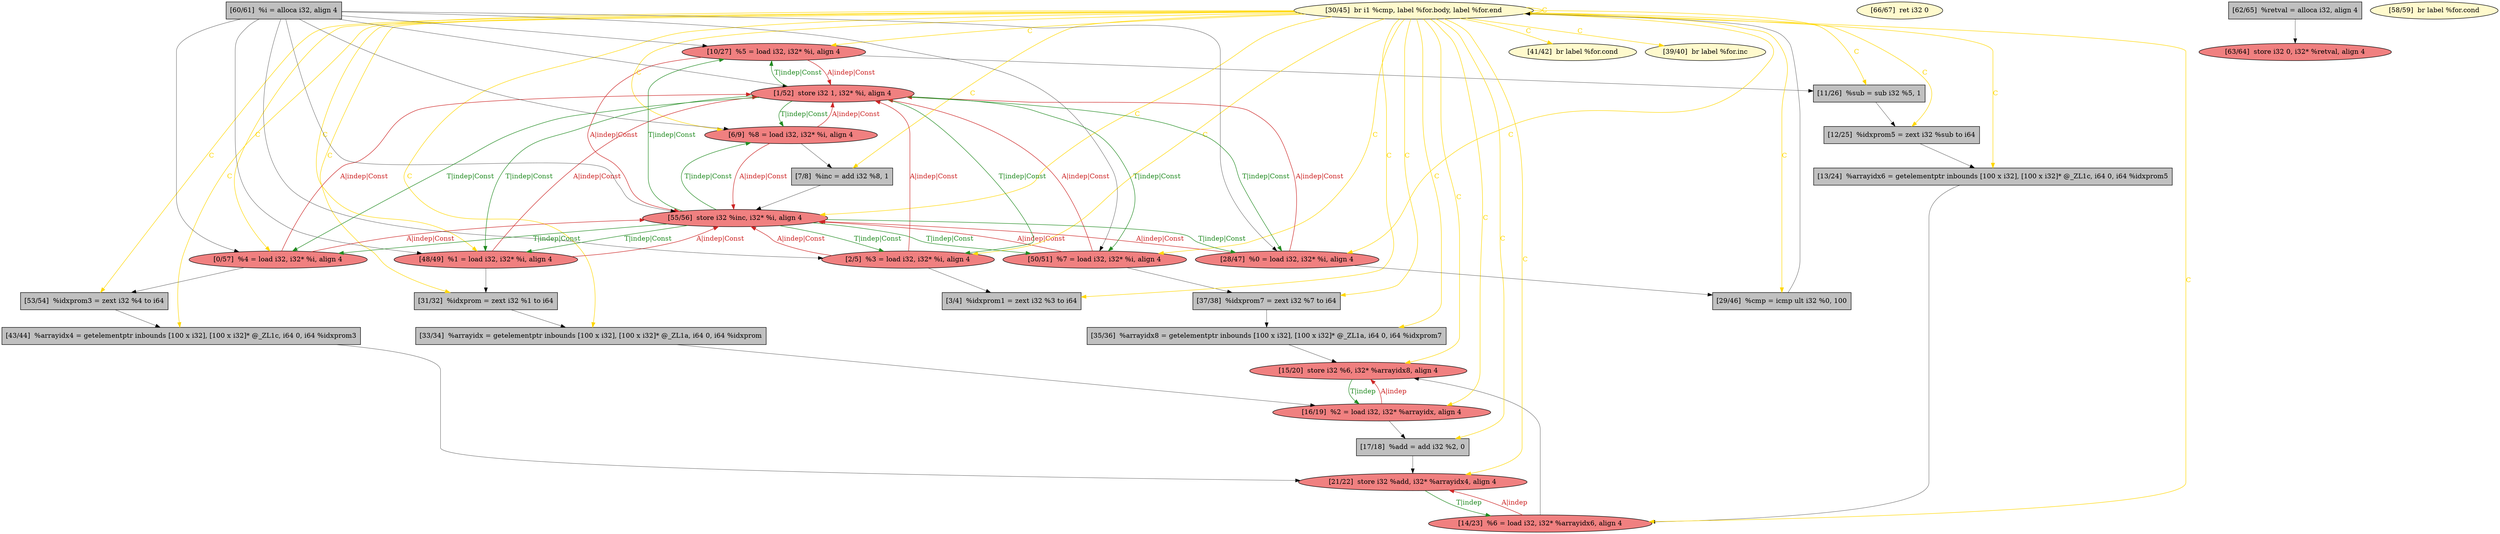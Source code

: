 
digraph G {


node63 [fillcolor=lightcoral,label="[15/20]  store i32 %6, i32* %arrayidx8, align 4",shape=ellipse,style=filled ]
node62 [fillcolor=lightcoral,label="[10/27]  %5 = load i32, i32* %i, align 4",shape=ellipse,style=filled ]
node61 [fillcolor=grey,label="[13/24]  %arrayidx6 = getelementptr inbounds [100 x i32], [100 x i32]* @_ZL1c, i64 0, i64 %idxprom5",shape=rectangle,style=filled ]
node60 [fillcolor=lightcoral,label="[21/22]  store i32 %add, i32* %arrayidx4, align 4",shape=ellipse,style=filled ]
node58 [fillcolor=lemonchiffon,label="[41/42]  br label %for.cond",shape=ellipse,style=filled ]
node57 [fillcolor=grey,label="[11/26]  %sub = sub i32 %5, 1",shape=rectangle,style=filled ]
node56 [fillcolor=lemonchiffon,label="[66/67]  ret i32 0",shape=ellipse,style=filled ]
node59 [fillcolor=lightcoral,label="[50/51]  %7 = load i32, i32* %i, align 4",shape=ellipse,style=filled ]
node53 [fillcolor=grey,label="[37/38]  %idxprom7 = zext i32 %7 to i64",shape=rectangle,style=filled ]
node52 [fillcolor=grey,label="[7/8]  %inc = add i32 %8, 1",shape=rectangle,style=filled ]
node51 [fillcolor=grey,label="[62/65]  %retval = alloca i32, align 4",shape=rectangle,style=filled ]
node39 [fillcolor=lightcoral,label="[14/23]  %6 = load i32, i32* %arrayidx6, align 4",shape=ellipse,style=filled ]
node65 [fillcolor=grey,label="[53/54]  %idxprom3 = zext i32 %4 to i64",shape=rectangle,style=filled ]
node64 [fillcolor=grey,label="[43/44]  %arrayidx4 = getelementptr inbounds [100 x i32], [100 x i32]* @_ZL1c, i64 0, i64 %idxprom3",shape=rectangle,style=filled ]
node44 [fillcolor=grey,label="[3/4]  %idxprom1 = zext i32 %3 to i64",shape=rectangle,style=filled ]
node38 [fillcolor=lemonchiffon,label="[30/45]  br i1 %cmp, label %for.body, label %for.end",shape=ellipse,style=filled ]
node36 [fillcolor=grey,label="[35/36]  %arrayidx8 = getelementptr inbounds [100 x i32], [100 x i32]* @_ZL1a, i64 0, i64 %idxprom7",shape=rectangle,style=filled ]
node47 [fillcolor=lightcoral,label="[28/47]  %0 = load i32, i32* %i, align 4",shape=ellipse,style=filled ]
node50 [fillcolor=lightcoral,label="[2/5]  %3 = load i32, i32* %i, align 4",shape=ellipse,style=filled ]
node34 [fillcolor=lightcoral,label="[0/57]  %4 = load i32, i32* %i, align 4",shape=ellipse,style=filled ]
node45 [fillcolor=lightcoral,label="[48/49]  %1 = load i32, i32* %i, align 4",shape=ellipse,style=filled ]
node54 [fillcolor=lightcoral,label="[6/9]  %8 = load i32, i32* %i, align 4",shape=ellipse,style=filled ]
node40 [fillcolor=lightcoral,label="[16/19]  %2 = load i32, i32* %arrayidx, align 4",shape=ellipse,style=filled ]
node67 [fillcolor=lightcoral,label="[63/64]  store i32 0, i32* %retval, align 4",shape=ellipse,style=filled ]
node48 [fillcolor=grey,label="[29/46]  %cmp = icmp ult i32 %0, 100",shape=rectangle,style=filled ]
node35 [fillcolor=lemonchiffon,label="[58/59]  br label %for.cond",shape=ellipse,style=filled ]
node49 [fillcolor=lemonchiffon,label="[39/40]  br label %for.inc",shape=ellipse,style=filled ]
node37 [fillcolor=grey,label="[17/18]  %add = add i32 %2, 0",shape=rectangle,style=filled ]
node41 [fillcolor=grey,label="[33/34]  %arrayidx = getelementptr inbounds [100 x i32], [100 x i32]* @_ZL1a, i64 0, i64 %idxprom",shape=rectangle,style=filled ]
node43 [fillcolor=grey,label="[31/32]  %idxprom = zext i32 %1 to i64",shape=rectangle,style=filled ]
node42 [fillcolor=grey,label="[60/61]  %i = alloca i32, align 4",shape=rectangle,style=filled ]
node66 [fillcolor=lightcoral,label="[1/52]  store i32 1, i32* %i, align 4",shape=ellipse,style=filled ]
node55 [fillcolor=lightcoral,label="[55/56]  store i32 %inc, i32* %i, align 4",shape=ellipse,style=filled ]
node46 [fillcolor=grey,label="[12/25]  %idxprom5 = zext i32 %sub to i64",shape=rectangle,style=filled ]

node38->node50 [style=solid,color=gold,label="C",penwidth=1.0,fontcolor=gold ]
node38->node34 [style=solid,color=gold,label="C",penwidth=1.0,fontcolor=gold ]
node47->node55 [style=solid,color=firebrick3,label="A|indep|Const",penwidth=1.0,fontcolor=firebrick3 ]
node38->node55 [style=solid,color=gold,label="C",penwidth=1.0,fontcolor=gold ]
node38->node52 [style=solid,color=gold,label="C",penwidth=1.0,fontcolor=gold ]
node38->node54 [style=solid,color=gold,label="C",penwidth=1.0,fontcolor=gold ]
node46->node61 [style=solid,color=black,label="",penwidth=0.5,fontcolor=black ]
node42->node50 [style=solid,color=black,label="",penwidth=0.5,fontcolor=black ]
node47->node48 [style=solid,color=black,label="",penwidth=0.5,fontcolor=black ]
node40->node63 [style=solid,color=firebrick3,label="A|indep",penwidth=1.0,fontcolor=firebrick3 ]
node63->node40 [style=solid,color=forestgreen,label="T|indep",penwidth=1.0,fontcolor=forestgreen ]
node62->node57 [style=solid,color=black,label="",penwidth=0.5,fontcolor=black ]
node42->node54 [style=solid,color=black,label="",penwidth=0.5,fontcolor=black ]
node42->node55 [style=solid,color=black,label="",penwidth=0.5,fontcolor=black ]
node55->node59 [style=solid,color=forestgreen,label="T|indep|Const",penwidth=1.0,fontcolor=forestgreen ]
node38->node37 [style=solid,color=gold,label="C",penwidth=1.0,fontcolor=gold ]
node42->node66 [style=solid,color=black,label="",penwidth=0.5,fontcolor=black ]
node59->node55 [style=solid,color=firebrick3,label="A|indep|Const",penwidth=1.0,fontcolor=firebrick3 ]
node65->node64 [style=solid,color=black,label="",penwidth=0.5,fontcolor=black ]
node50->node44 [style=solid,color=black,label="",penwidth=0.5,fontcolor=black ]
node40->node37 [style=solid,color=black,label="",penwidth=0.5,fontcolor=black ]
node52->node55 [style=solid,color=black,label="",penwidth=0.5,fontcolor=black ]
node34->node65 [style=solid,color=black,label="",penwidth=0.5,fontcolor=black ]
node38->node43 [style=solid,color=gold,label="C",penwidth=1.0,fontcolor=gold ]
node55->node47 [style=solid,color=forestgreen,label="T|indep|Const",penwidth=1.0,fontcolor=forestgreen ]
node62->node55 [style=solid,color=firebrick3,label="A|indep|Const",penwidth=1.0,fontcolor=firebrick3 ]
node43->node41 [style=solid,color=black,label="",penwidth=0.5,fontcolor=black ]
node34->node66 [style=solid,color=firebrick3,label="A|indep|Const",penwidth=1.0,fontcolor=firebrick3 ]
node66->node62 [style=solid,color=forestgreen,label="T|indep|Const",penwidth=1.0,fontcolor=forestgreen ]
node36->node63 [style=solid,color=black,label="",penwidth=0.5,fontcolor=black ]
node38->node57 [style=solid,color=gold,label="C",penwidth=1.0,fontcolor=gold ]
node38->node60 [style=solid,color=gold,label="C",penwidth=1.0,fontcolor=gold ]
node38->node61 [style=solid,color=gold,label="C",penwidth=1.0,fontcolor=gold ]
node38->node62 [style=solid,color=gold,label="C",penwidth=1.0,fontcolor=gold ]
node42->node45 [style=solid,color=black,label="",penwidth=0.5,fontcolor=black ]
node39->node63 [style=solid,color=black,label="",penwidth=0.5,fontcolor=black ]
node38->node39 [style=solid,color=gold,label="C",penwidth=1.0,fontcolor=gold ]
node54->node55 [style=solid,color=firebrick3,label="A|indep|Const",penwidth=1.0,fontcolor=firebrick3 ]
node38->node44 [style=solid,color=gold,label="C",penwidth=1.0,fontcolor=gold ]
node53->node36 [style=solid,color=black,label="",penwidth=0.5,fontcolor=black ]
node47->node66 [style=solid,color=firebrick3,label="A|indep|Const",penwidth=1.0,fontcolor=firebrick3 ]
node41->node40 [style=solid,color=black,label="",penwidth=0.5,fontcolor=black ]
node59->node53 [style=solid,color=black,label="",penwidth=0.5,fontcolor=black ]
node38->node49 [style=solid,color=gold,label="C",penwidth=1.0,fontcolor=gold ]
node55->node62 [style=solid,color=forestgreen,label="T|indep|Const",penwidth=1.0,fontcolor=forestgreen ]
node38->node46 [style=solid,color=gold,label="C",penwidth=1.0,fontcolor=gold ]
node38->node53 [style=solid,color=gold,label="C",penwidth=1.0,fontcolor=gold ]
node60->node39 [style=solid,color=forestgreen,label="T|indep",penwidth=1.0,fontcolor=forestgreen ]
node66->node34 [style=solid,color=forestgreen,label="T|indep|Const",penwidth=1.0,fontcolor=forestgreen ]
node38->node40 [style=solid,color=gold,label="C",penwidth=1.0,fontcolor=gold ]
node38->node63 [style=solid,color=gold,label="C",penwidth=1.0,fontcolor=gold ]
node38->node64 [style=solid,color=gold,label="C",penwidth=1.0,fontcolor=gold ]
node38->node45 [style=solid,color=gold,label="C",penwidth=1.0,fontcolor=gold ]
node42->node62 [style=solid,color=black,label="",penwidth=0.5,fontcolor=black ]
node38->node65 [style=solid,color=gold,label="C",penwidth=1.0,fontcolor=gold ]
node55->node54 [style=solid,color=forestgreen,label="T|indep|Const",penwidth=1.0,fontcolor=forestgreen ]
node38->node47 [style=solid,color=gold,label="C",penwidth=1.0,fontcolor=gold ]
node37->node60 [style=solid,color=black,label="",penwidth=0.5,fontcolor=black ]
node61->node39 [style=solid,color=black,label="",penwidth=0.5,fontcolor=black ]
node66->node59 [style=solid,color=forestgreen,label="T|indep|Const",penwidth=1.0,fontcolor=forestgreen ]
node38->node59 [style=solid,color=gold,label="C",penwidth=1.0,fontcolor=gold ]
node55->node34 [style=solid,color=forestgreen,label="T|indep|Const",penwidth=1.0,fontcolor=forestgreen ]
node64->node60 [style=solid,color=black,label="",penwidth=0.5,fontcolor=black ]
node34->node55 [style=solid,color=firebrick3,label="A|indep|Const",penwidth=1.0,fontcolor=firebrick3 ]
node42->node47 [style=solid,color=black,label="",penwidth=0.5,fontcolor=black ]
node55->node50 [style=solid,color=forestgreen,label="T|indep|Const",penwidth=1.0,fontcolor=forestgreen ]
node62->node66 [style=solid,color=firebrick3,label="A|indep|Const",penwidth=1.0,fontcolor=firebrick3 ]
node45->node66 [style=solid,color=firebrick3,label="A|indep|Const",penwidth=1.0,fontcolor=firebrick3 ]
node39->node60 [style=solid,color=firebrick3,label="A|indep",penwidth=1.0,fontcolor=firebrick3 ]
node54->node52 [style=solid,color=black,label="",penwidth=0.5,fontcolor=black ]
node42->node34 [style=solid,color=black,label="",penwidth=0.5,fontcolor=black ]
node57->node46 [style=solid,color=black,label="",penwidth=0.5,fontcolor=black ]
node66->node54 [style=solid,color=forestgreen,label="T|indep|Const",penwidth=1.0,fontcolor=forestgreen ]
node45->node43 [style=solid,color=black,label="",penwidth=0.5,fontcolor=black ]
node59->node66 [style=solid,color=firebrick3,label="A|indep|Const",penwidth=1.0,fontcolor=firebrick3 ]
node66->node45 [style=solid,color=forestgreen,label="T|indep|Const",penwidth=1.0,fontcolor=forestgreen ]
node42->node59 [style=solid,color=black,label="",penwidth=0.5,fontcolor=black ]
node50->node55 [style=solid,color=firebrick3,label="A|indep|Const",penwidth=1.0,fontcolor=firebrick3 ]
node38->node36 [style=solid,color=gold,label="C",penwidth=1.0,fontcolor=gold ]
node38->node48 [style=solid,color=gold,label="C",penwidth=1.0,fontcolor=gold ]
node38->node58 [style=solid,color=gold,label="C",penwidth=1.0,fontcolor=gold ]
node38->node41 [style=solid,color=gold,label="C",penwidth=1.0,fontcolor=gold ]
node48->node38 [style=solid,color=black,label="",penwidth=0.5,fontcolor=black ]
node45->node55 [style=solid,color=firebrick3,label="A|indep|Const",penwidth=1.0,fontcolor=firebrick3 ]
node51->node67 [style=solid,color=black,label="",penwidth=0.5,fontcolor=black ]
node54->node66 [style=solid,color=firebrick3,label="A|indep|Const",penwidth=1.0,fontcolor=firebrick3 ]
node55->node45 [style=solid,color=forestgreen,label="T|indep|Const",penwidth=1.0,fontcolor=forestgreen ]
node38->node38 [style=solid,color=gold,label="C",penwidth=1.0,fontcolor=gold ]
node66->node50 [style=solid,color=forestgreen,label="T|indep|Const",penwidth=1.0,fontcolor=forestgreen ]
node50->node66 [style=solid,color=firebrick3,label="A|indep|Const",penwidth=1.0,fontcolor=firebrick3 ]
node66->node47 [style=solid,color=forestgreen,label="T|indep|Const",penwidth=1.0,fontcolor=forestgreen ]


}
